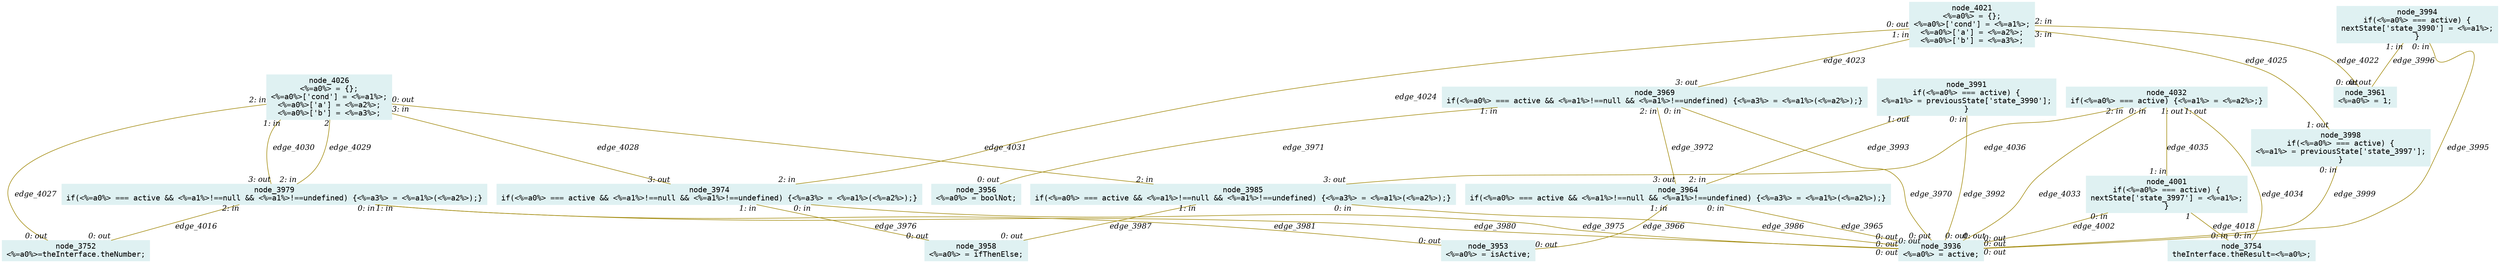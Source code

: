 digraph g{node_3752 [shape="box", style="filled", color="#dff1f2", fontname="Courier", label="node_3752
<%=a0%>=theInterface.theNumber;
" ]
node_3754 [shape="box", style="filled", color="#dff1f2", fontname="Courier", label="node_3754
theInterface.theResult=<%=a0%>;
" ]
node_3936 [shape="box", style="filled", color="#dff1f2", fontname="Courier", label="node_3936
<%=a0%> = active;
" ]
node_3953 [shape="box", style="filled", color="#dff1f2", fontname="Courier", label="node_3953
<%=a0%> = isActive;
" ]
node_3956 [shape="box", style="filled", color="#dff1f2", fontname="Courier", label="node_3956
<%=a0%> = boolNot;
" ]
node_3958 [shape="box", style="filled", color="#dff1f2", fontname="Courier", label="node_3958
<%=a0%> = ifThenElse;
" ]
node_3961 [shape="box", style="filled", color="#dff1f2", fontname="Courier", label="node_3961
<%=a0%> = 1;
" ]
node_3964 [shape="box", style="filled", color="#dff1f2", fontname="Courier", label="node_3964
if(<%=a0%> === active && <%=a1%>!==null && <%=a1%>!==undefined) {<%=a3%> = <%=a1%>(<%=a2%>);}
" ]
node_3969 [shape="box", style="filled", color="#dff1f2", fontname="Courier", label="node_3969
if(<%=a0%> === active && <%=a1%>!==null && <%=a1%>!==undefined) {<%=a3%> = <%=a1%>(<%=a2%>);}
" ]
node_3974 [shape="box", style="filled", color="#dff1f2", fontname="Courier", label="node_3974
if(<%=a0%> === active && <%=a1%>!==null && <%=a1%>!==undefined) {<%=a3%> = <%=a1%>(<%=a2%>);}
" ]
node_3979 [shape="box", style="filled", color="#dff1f2", fontname="Courier", label="node_3979
if(<%=a0%> === active && <%=a1%>!==null && <%=a1%>!==undefined) {<%=a3%> = <%=a1%>(<%=a2%>);}
" ]
node_3985 [shape="box", style="filled", color="#dff1f2", fontname="Courier", label="node_3985
if(<%=a0%> === active && <%=a1%>!==null && <%=a1%>!==undefined) {<%=a3%> = <%=a1%>(<%=a2%>);}
" ]
node_3991 [shape="box", style="filled", color="#dff1f2", fontname="Courier", label="node_3991
if(<%=a0%> === active) {
<%=a1%> = previousState['state_3990'];
}
" ]
node_3994 [shape="box", style="filled", color="#dff1f2", fontname="Courier", label="node_3994
if(<%=a0%> === active) {
nextState['state_3990'] = <%=a1%>;
}
" ]
node_3998 [shape="box", style="filled", color="#dff1f2", fontname="Courier", label="node_3998
if(<%=a0%> === active) {
<%=a1%> = previousState['state_3997'];
}
" ]
node_4001 [shape="box", style="filled", color="#dff1f2", fontname="Courier", label="node_4001
if(<%=a0%> === active) {
nextState['state_3997'] = <%=a1%>;
}
" ]
node_4021 [shape="box", style="filled", color="#dff1f2", fontname="Courier", label="node_4021
<%=a0%> = {};
<%=a0%>['cond'] = <%=a1%>;
<%=a0%>['a'] = <%=a2%>;
<%=a0%>['b'] = <%=a3%>;
" ]
node_4026 [shape="box", style="filled", color="#dff1f2", fontname="Courier", label="node_4026
<%=a0%> = {};
<%=a0%>['cond'] = <%=a1%>;
<%=a0%>['a'] = <%=a2%>;
<%=a0%>['b'] = <%=a3%>;
" ]
node_4032 [shape="box", style="filled", color="#dff1f2", fontname="Courier", label="node_4032
if(<%=a0%> === active) {<%=a1%> = <%=a2%>;}
" ]
node_3964 -> node_3936 [dir=none, arrowHead=none, fontname="Times-Italic", arrowsize=1, color="#9d8400", label="edge_3965",  headlabel="0: out", taillabel="0: in" ]
node_3964 -> node_3953 [dir=none, arrowHead=none, fontname="Times-Italic", arrowsize=1, color="#9d8400", label="edge_3966",  headlabel="0: out", taillabel="1: in" ]
node_3969 -> node_3936 [dir=none, arrowHead=none, fontname="Times-Italic", arrowsize=1, color="#9d8400", label="edge_3970",  headlabel="0: out", taillabel="0: in" ]
node_3969 -> node_3956 [dir=none, arrowHead=none, fontname="Times-Italic", arrowsize=1, color="#9d8400", label="edge_3971",  headlabel="0: out", taillabel="1: in" ]
node_3969 -> node_3964 [dir=none, arrowHead=none, fontname="Times-Italic", arrowsize=1, color="#9d8400", label="edge_3972",  headlabel="3: out", taillabel="2: in" ]
node_3974 -> node_3936 [dir=none, arrowHead=none, fontname="Times-Italic", arrowsize=1, color="#9d8400", label="edge_3975",  headlabel="0: out", taillabel="0: in" ]
node_3974 -> node_3958 [dir=none, arrowHead=none, fontname="Times-Italic", arrowsize=1, color="#9d8400", label="edge_3976",  headlabel="0: out", taillabel="1: in" ]
node_3979 -> node_3936 [dir=none, arrowHead=none, fontname="Times-Italic", arrowsize=1, color="#9d8400", label="edge_3980",  headlabel="0: out", taillabel="0: in" ]
node_3979 -> node_3953 [dir=none, arrowHead=none, fontname="Times-Italic", arrowsize=1, color="#9d8400", label="edge_3981",  headlabel="0: out", taillabel="1: in" ]
node_3985 -> node_3936 [dir=none, arrowHead=none, fontname="Times-Italic", arrowsize=1, color="#9d8400", label="edge_3986",  headlabel="0: out", taillabel="0: in" ]
node_3985 -> node_3958 [dir=none, arrowHead=none, fontname="Times-Italic", arrowsize=1, color="#9d8400", label="edge_3987",  headlabel="0: out", taillabel="1: in" ]
node_3991 -> node_3936 [dir=none, arrowHead=none, fontname="Times-Italic", arrowsize=1, color="#9d8400", label="edge_3992",  headlabel="0: out", taillabel="0: in" ]
node_3991 -> node_3964 [dir=none, arrowHead=none, fontname="Times-Italic", arrowsize=1, color="#9d8400", label="edge_3993",  headlabel="2: in", taillabel="1: out" ]
node_3994 -> node_3936 [dir=none, arrowHead=none, fontname="Times-Italic", arrowsize=1, color="#9d8400", label="edge_3995",  headlabel="0: out", taillabel="0: in" ]
node_3994 -> node_3961 [dir=none, arrowHead=none, fontname="Times-Italic", arrowsize=1, color="#9d8400", label="edge_3996",  headlabel="0: out", taillabel="1: in" ]
node_3998 -> node_3936 [dir=none, arrowHead=none, fontname="Times-Italic", arrowsize=1, color="#9d8400", label="edge_3999",  headlabel="0: out", taillabel="0: in" ]
node_4001 -> node_3936 [dir=none, arrowHead=none, fontname="Times-Italic", arrowsize=1, color="#9d8400", label="edge_4002",  headlabel="0: out", taillabel="0: in" ]
node_3979 -> node_3752 [dir=none, arrowHead=none, fontname="Times-Italic", arrowsize=1, color="#9d8400", label="edge_4016",  headlabel="0: out", taillabel="2: in" ]
node_4001 -> node_3754 [dir=none, arrowHead=none, fontname="Times-Italic", arrowsize=1, color="#9d8400", label="edge_4018",  headlabel="0: in", taillabel="1" ]
node_4021 -> node_3961 [dir=none, arrowHead=none, fontname="Times-Italic", arrowsize=1, color="#9d8400", label="edge_4022",  headlabel="0: out", taillabel="2: in" ]
node_4021 -> node_3969 [dir=none, arrowHead=none, fontname="Times-Italic", arrowsize=1, color="#9d8400", label="edge_4023",  headlabel="3: out", taillabel="1: in" ]
node_4021 -> node_3974 [dir=none, arrowHead=none, fontname="Times-Italic", arrowsize=1, color="#9d8400", label="edge_4024",  headlabel="2: in", taillabel="0: out" ]
node_4021 -> node_3998 [dir=none, arrowHead=none, fontname="Times-Italic", arrowsize=1, color="#9d8400", label="edge_4025",  headlabel="1: out", taillabel="3: in" ]
node_4026 -> node_3752 [dir=none, arrowHead=none, fontname="Times-Italic", arrowsize=1, color="#9d8400", label="edge_4027",  headlabel="0: out", taillabel="2: in" ]
node_4026 -> node_3974 [dir=none, arrowHead=none, fontname="Times-Italic", arrowsize=1, color="#9d8400", label="edge_4028",  headlabel="3: out", taillabel="3: in" ]
node_4026 -> node_3979 [dir=none, arrowHead=none, fontname="Times-Italic", arrowsize=1, color="#9d8400", label="edge_4029",  headlabel="2: in", taillabel="2" ]
node_4026 -> node_3979 [dir=none, arrowHead=none, fontname="Times-Italic", arrowsize=1, color="#9d8400", label="edge_4030",  headlabel="3: out", taillabel="1: in" ]
node_4026 -> node_3985 [dir=none, arrowHead=none, fontname="Times-Italic", arrowsize=1, color="#9d8400", label="edge_4031",  headlabel="2: in", taillabel="0: out" ]
node_4032 -> node_3936 [dir=none, arrowHead=none, fontname="Times-Italic", arrowsize=1, color="#9d8400", label="edge_4033",  headlabel="0: out", taillabel="0: in" ]
node_4032 -> node_3754 [dir=none, arrowHead=none, fontname="Times-Italic", arrowsize=1, color="#9d8400", label="edge_4034",  headlabel="0: in", taillabel="1: out" ]
node_4032 -> node_4001 [dir=none, arrowHead=none, fontname="Times-Italic", arrowsize=1, color="#9d8400", label="edge_4035",  headlabel="1: in", taillabel="1: out" ]
node_4032 -> node_3985 [dir=none, arrowHead=none, fontname="Times-Italic", arrowsize=1, color="#9d8400", label="edge_4036",  headlabel="3: out", taillabel="2: in" ]
}